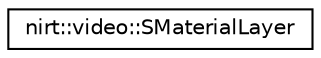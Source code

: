 digraph "Graphical Class Hierarchy"
{
 // LATEX_PDF_SIZE
  edge [fontname="Helvetica",fontsize="10",labelfontname="Helvetica",labelfontsize="10"];
  node [fontname="Helvetica",fontsize="10",shape=record];
  rankdir="LR";
  Node0 [label="nirt::video::SMaterialLayer",height=0.2,width=0.4,color="black", fillcolor="white", style="filled",URL="$classnirt_1_1video_1_1SMaterialLayer.html",tooltip="Struct for holding material parameters which exist per texture layer."];
}
